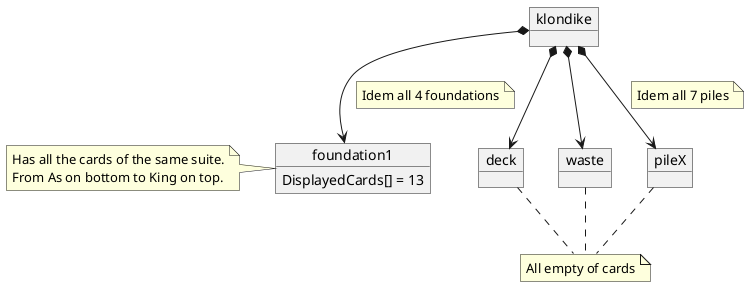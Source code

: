 @startuml

object klondike

object deck

object waste

object pileX

object foundation1{
DisplayedCards[] = 13
}
note left
Has all the cards of the same suite.
From As on bottom to King on top.
end note


'klondike dependencies'
klondike *-down-> deck
klondike *-down-> waste
klondike *-down-> pileX
note on link
Idem all 7 piles
end note
klondike *-down-> foundation1
note on link
Idem all 4 foundations
end note


note as emptyNote
All empty of cards
end note

deck .. emptyNote
waste .. emptyNote
pileX .. emptyNote



@enduml